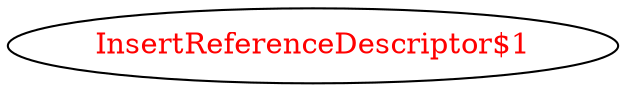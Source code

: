 digraph dependencyGraph {
 concentrate=true;
 ranksep="2.0";
 rankdir="LR"; 
 splines="ortho";
"InsertReferenceDescriptor$1" [fontcolor="red"];
}